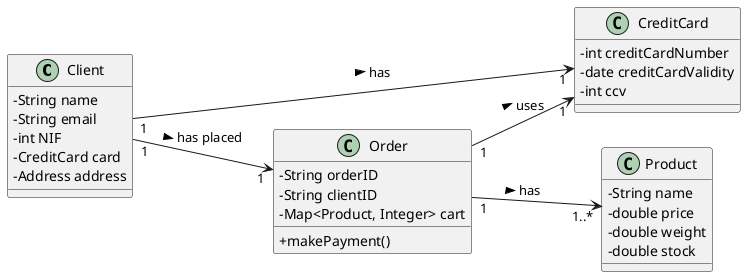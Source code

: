 @startuml
skinparam classAttributeIconSize 0

left to right direction

class Client {
  -String name
  -String email
  -int NIF
  -CreditCard card
  -Address address
}

class CreditCard{
  -int creditCardNumber
  -date creditCardValidity
  -int ccv
}


class Product{
    -String name
    -double price
    -double weight
    -double stock
}

class Order {
  -String orderID
  -String clientID
  -Map<Product, Integer> cart

  +makePayment()
}



Client "1" --> "1" Order : has placed >
Client "1" --> "1" CreditCard : has >
Order "1" --> "1" CreditCard : uses >
Order "1" --> "1..*" Product : has >

@enduml



